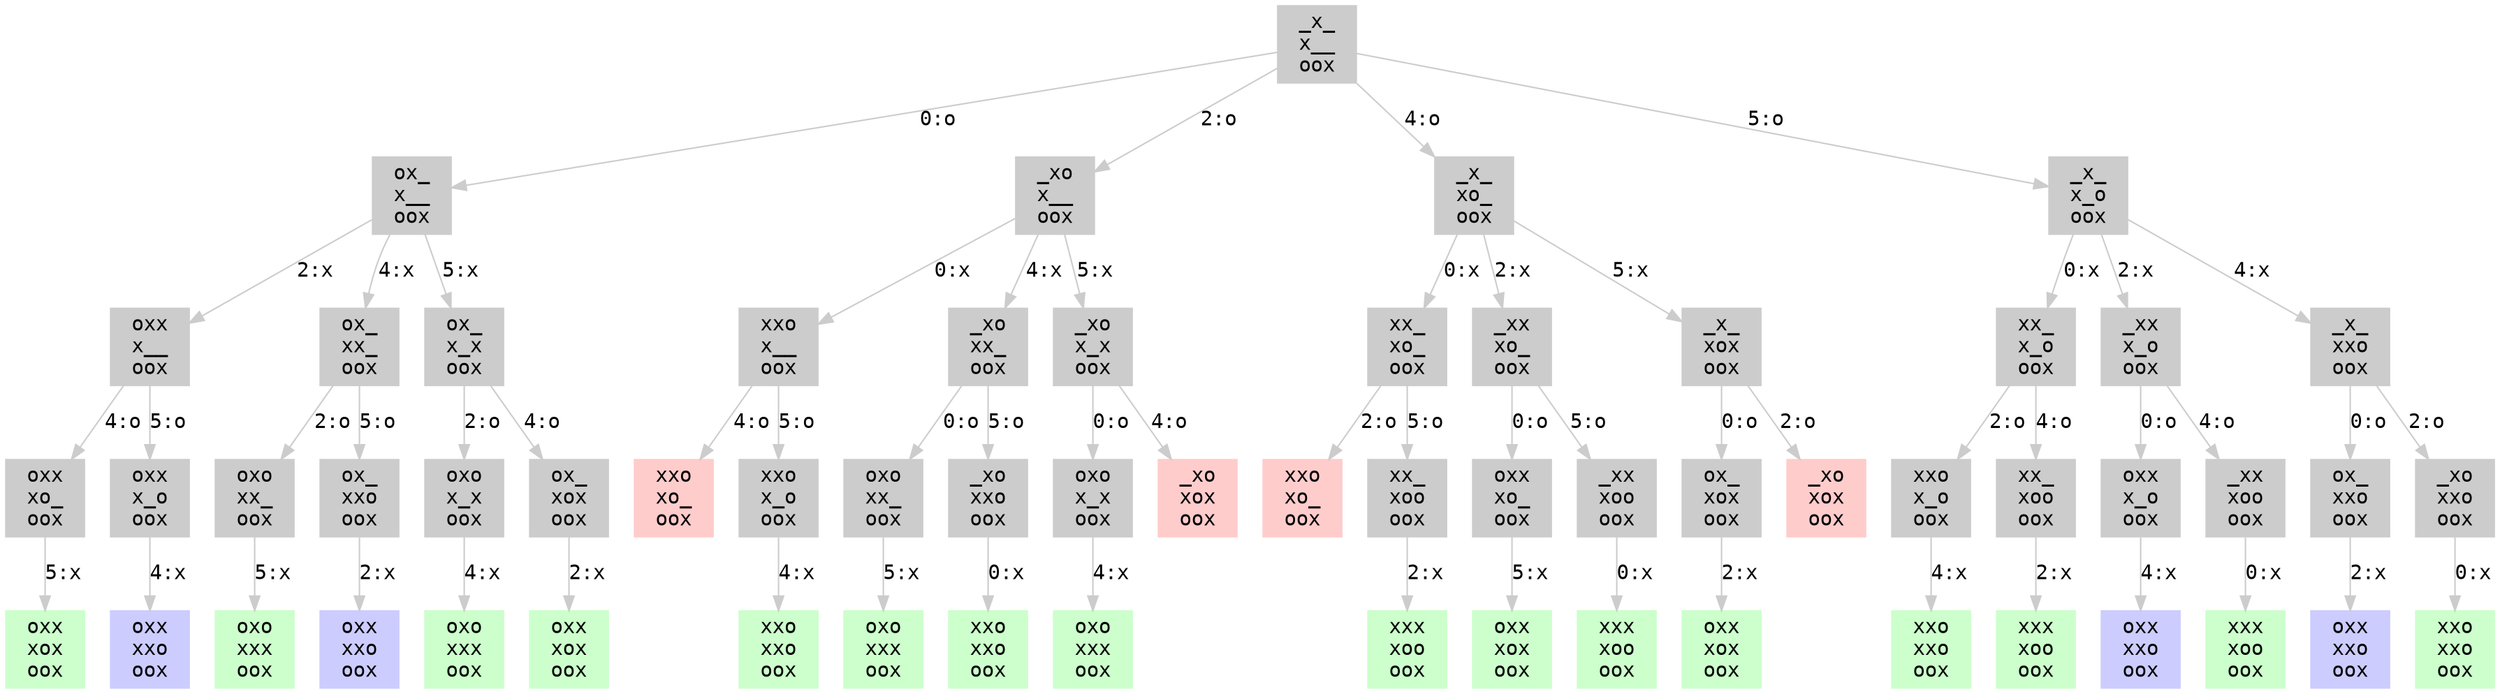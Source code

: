 digraph {
  fontname="Monospace"
  node [shape=box,fontname="Monospace",style=filled]
  edge [fontname="Monospace",color="#cccccc"]
  1 [label="_x_\nx__\noox",color="#cccccc"]
  2 [label="ox_\nx__\noox",color="#cccccc"]
  3 [label="oxx\nx__\noox",color="#cccccc"]
  4 [label="oxx\nxo_\noox",color="#cccccc"]
  5 [label="oxx\nxox\noox",color="#ccffcc"]
  6 [label="oxx\nx_o\noox",color="#cccccc"]
  7 [label="oxx\nxxo\noox",color="#ccccff"]
  8 [label="ox_\nxx_\noox",color="#cccccc"]
  9 [label="oxo\nxx_\noox",color="#cccccc"]
  10 [label="oxo\nxxx\noox",color="#ccffcc"]
  11 [label="ox_\nxxo\noox",color="#cccccc"]
  12 [label="oxx\nxxo\noox",color="#ccccff"]
  13 [label="ox_\nx_x\noox",color="#cccccc"]
  14 [label="oxo\nx_x\noox",color="#cccccc"]
  15 [label="oxo\nxxx\noox",color="#ccffcc"]
  16 [label="ox_\nxox\noox",color="#cccccc"]
  17 [label="oxx\nxox\noox",color="#ccffcc"]
  18 [label="_xo\nx__\noox",color="#cccccc"]
  19 [label="xxo\nx__\noox",color="#cccccc"]
  20 [label="xxo\nxo_\noox",color="#ffcccc"]
  21 [label="xxo\nx_o\noox",color="#cccccc"]
  22 [label="xxo\nxxo\noox",color="#ccffcc"]
  23 [label="_xo\nxx_\noox",color="#cccccc"]
  24 [label="oxo\nxx_\noox",color="#cccccc"]
  25 [label="oxo\nxxx\noox",color="#ccffcc"]
  26 [label="_xo\nxxo\noox",color="#cccccc"]
  27 [label="xxo\nxxo\noox",color="#ccffcc"]
  28 [label="_xo\nx_x\noox",color="#cccccc"]
  29 [label="oxo\nx_x\noox",color="#cccccc"]
  30 [label="oxo\nxxx\noox",color="#ccffcc"]
  31 [label="_xo\nxox\noox",color="#ffcccc"]
  32 [label="_x_\nxo_\noox",color="#cccccc"]
  33 [label="xx_\nxo_\noox",color="#cccccc"]
  34 [label="xxo\nxo_\noox",color="#ffcccc"]
  35 [label="xx_\nxoo\noox",color="#cccccc"]
  36 [label="xxx\nxoo\noox",color="#ccffcc"]
  37 [label="_xx\nxo_\noox",color="#cccccc"]
  38 [label="oxx\nxo_\noox",color="#cccccc"]
  39 [label="oxx\nxox\noox",color="#ccffcc"]
  40 [label="_xx\nxoo\noox",color="#cccccc"]
  41 [label="xxx\nxoo\noox",color="#ccffcc"]
  42 [label="_x_\nxox\noox",color="#cccccc"]
  43 [label="ox_\nxox\noox",color="#cccccc"]
  44 [label="oxx\nxox\noox",color="#ccffcc"]
  45 [label="_xo\nxox\noox",color="#ffcccc"]
  46 [label="_x_\nx_o\noox",color="#cccccc"]
  47 [label="xx_\nx_o\noox",color="#cccccc"]
  48 [label="xxo\nx_o\noox",color="#cccccc"]
  49 [label="xxo\nxxo\noox",color="#ccffcc"]
  50 [label="xx_\nxoo\noox",color="#cccccc"]
  51 [label="xxx\nxoo\noox",color="#ccffcc"]
  52 [label="_xx\nx_o\noox",color="#cccccc"]
  53 [label="oxx\nx_o\noox",color="#cccccc"]
  54 [label="oxx\nxxo\noox",color="#ccccff"]
  55 [label="_xx\nxoo\noox",color="#cccccc"]
  56 [label="xxx\nxoo\noox",color="#ccffcc"]
  57 [label="_x_\nxxo\noox",color="#cccccc"]
  58 [label="ox_\nxxo\noox",color="#cccccc"]
  59 [label="oxx\nxxo\noox",color="#ccccff"]
  60 [label="_xo\nxxo\noox",color="#cccccc"]
  61 [label="xxo\nxxo\noox",color="#ccffcc"]
  1 -> 2 [label="0:o"]
  1 -> 18 [label="2:o"]
  1 -> 32 [label="4:o"]
  1 -> 46 [label="5:o"]
  2 -> 3 [label="2:x"]
  2 -> 8 [label="4:x"]
  2 -> 13 [label="5:x"]
  3 -> 4 [label="4:o"]
  3 -> 6 [label="5:o"]
  4 -> 5 [label="5:x"]
  6 -> 7 [label="4:x"]
  8 -> 9 [label="2:o"]
  8 -> 11 [label="5:o"]
  9 -> 10 [label="5:x"]
  11 -> 12 [label="2:x"]
  13 -> 14 [label="2:o"]
  13 -> 16 [label="4:o"]
  14 -> 15 [label="4:x"]
  16 -> 17 [label="2:x"]
  18 -> 19 [label="0:x"]
  18 -> 23 [label="4:x"]
  18 -> 28 [label="5:x"]
  19 -> 20 [label="4:o"]
  19 -> 21 [label="5:o"]
  21 -> 22 [label="4:x"]
  23 -> 24 [label="0:o"]
  23 -> 26 [label="5:o"]
  24 -> 25 [label="5:x"]
  26 -> 27 [label="0:x"]
  28 -> 29 [label="0:o"]
  28 -> 31 [label="4:o"]
  29 -> 30 [label="4:x"]
  32 -> 33 [label="0:x"]
  32 -> 37 [label="2:x"]
  32 -> 42 [label="5:x"]
  33 -> 34 [label="2:o"]
  33 -> 35 [label="5:o"]
  35 -> 36 [label="2:x"]
  37 -> 38 [label="0:o"]
  37 -> 40 [label="5:o"]
  38 -> 39 [label="5:x"]
  40 -> 41 [label="0:x"]
  42 -> 43 [label="0:o"]
  42 -> 45 [label="2:o"]
  43 -> 44 [label="2:x"]
  46 -> 47 [label="0:x"]
  46 -> 52 [label="2:x"]
  46 -> 57 [label="4:x"]
  47 -> 48 [label="2:o"]
  47 -> 50 [label="4:o"]
  48 -> 49 [label="4:x"]
  50 -> 51 [label="2:x"]
  52 -> 53 [label="0:o"]
  52 -> 55 [label="4:o"]
  53 -> 54 [label="4:x"]
  55 -> 56 [label="0:x"]
  57 -> 58 [label="0:o"]
  57 -> 60 [label="2:o"]
  58 -> 59 [label="2:x"]
  60 -> 61 [label="0:x"]
}
